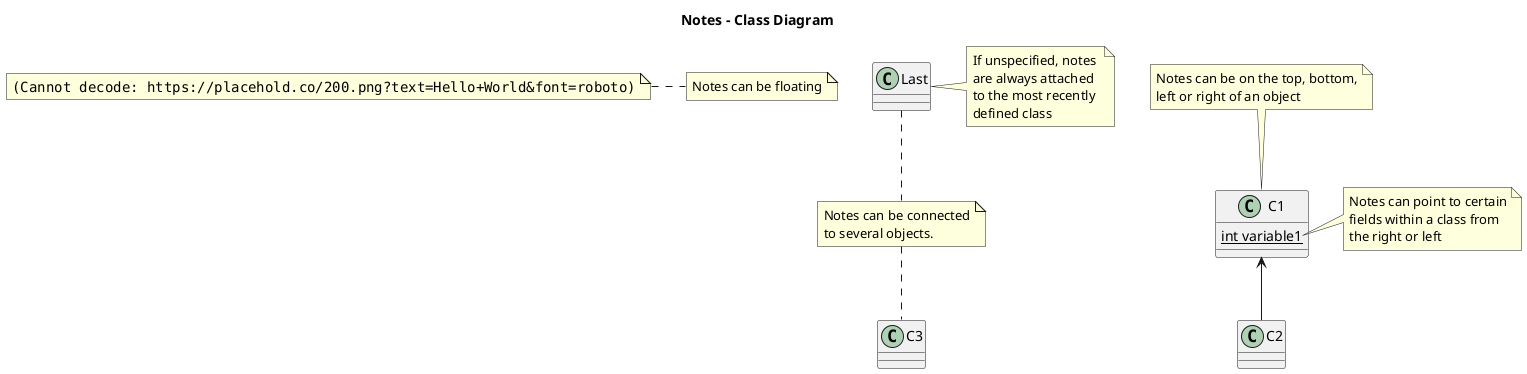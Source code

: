 @startuml Notes_in_Class

title Notes - Class Diagram

class C1 {
  {static} int variable1
}

C1 <-- C2

note top of C1
  Notes can be on the top, bottom,
  left or right of an object
end note

'Uncomment below for left, right or bottom notes
/'
note left of C1
  Left note
end note

note right of C1
  Right note
end note

note bottom of C1
  Bottom note
end note
'/

note as N1
  Notes can be floating
end note

note left
'Notes can include images
  <img:https://placehold.co/200.png?text=Hello+World&font=roboto>
end note

class Last
note right
  If unspecified, notes 
  are always attached 
  to the most recently 
  defined class
end note

class C3

note "Notes can be connected\nto several objects." as N3
Last .. N3
N3 .. C3


note right of C1::variable1
  Notes can point to certain
  fields within a class from
  the right or left
end note

@enduml